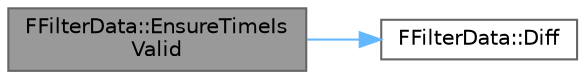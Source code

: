 digraph "FFilterData::EnsureTimeIsValid"
{
 // INTERACTIVE_SVG=YES
 // LATEX_PDF_SIZE
  bgcolor="transparent";
  edge [fontname=Helvetica,fontsize=10,labelfontname=Helvetica,labelfontsize=10];
  node [fontname=Helvetica,fontsize=10,shape=box,height=0.2,width=0.4];
  rankdir="LR";
  Node1 [id="Node000001",label="FFilterData::EnsureTimeIs\lValid",height=0.2,width=0.4,color="gray40", fillcolor="grey60", style="filled", fontcolor="black",tooltip=" "];
  Node1 -> Node2 [id="edge1_Node000001_Node000002",color="steelblue1",style="solid",tooltip=" "];
  Node2 [id="Node000002",label="FFilterData::Diff",height=0.2,width=0.4,color="grey40", fillcolor="white", style="filled",URL="$de/d98/structFFilterData.html#a72ec70584cefe69aaac771daf6a7d558",tooltip=" "];
}
